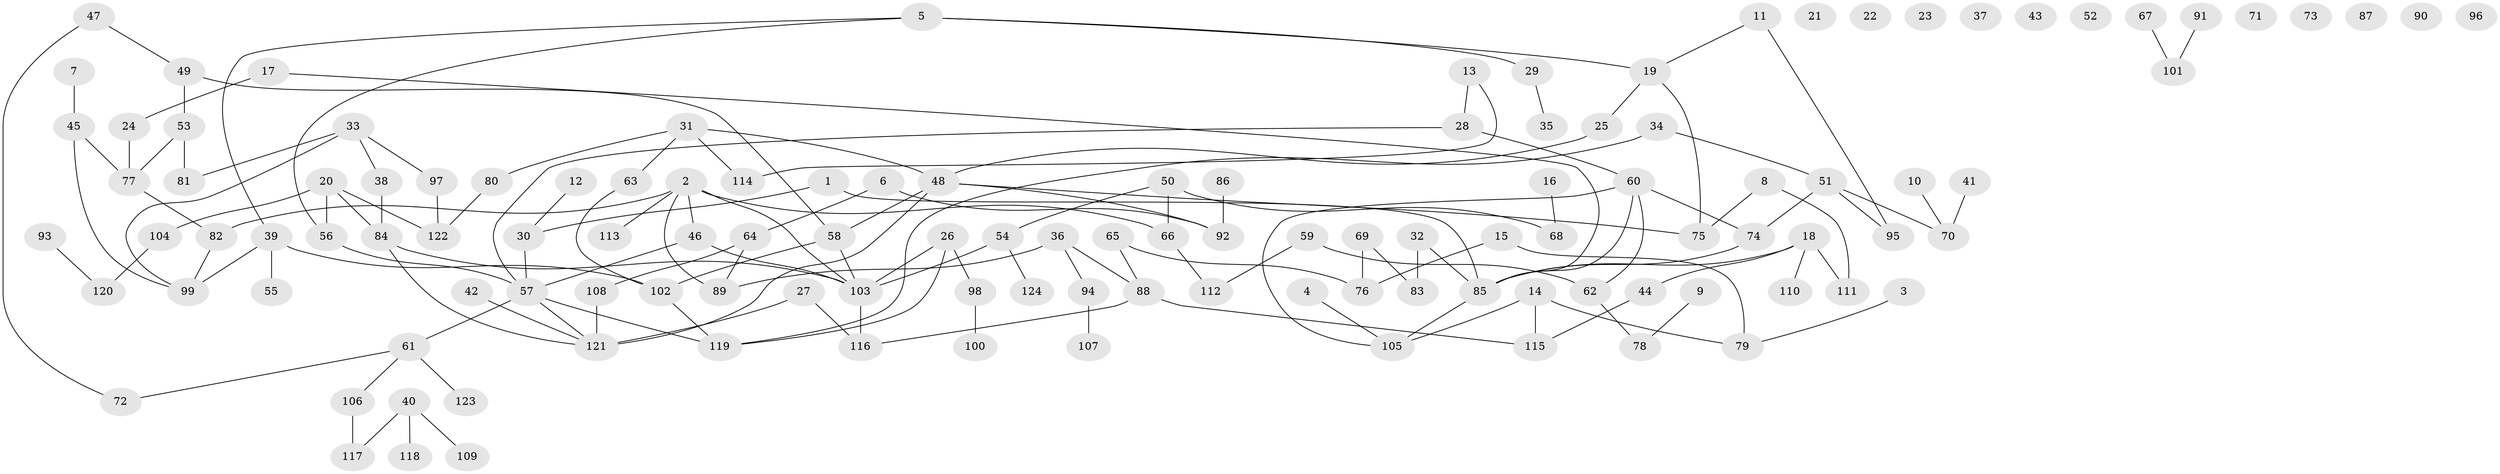 // Generated by graph-tools (version 1.1) at 2025/12/03/09/25 04:12:59]
// undirected, 124 vertices, 147 edges
graph export_dot {
graph [start="1"]
  node [color=gray90,style=filled];
  1;
  2;
  3;
  4;
  5;
  6;
  7;
  8;
  9;
  10;
  11;
  12;
  13;
  14;
  15;
  16;
  17;
  18;
  19;
  20;
  21;
  22;
  23;
  24;
  25;
  26;
  27;
  28;
  29;
  30;
  31;
  32;
  33;
  34;
  35;
  36;
  37;
  38;
  39;
  40;
  41;
  42;
  43;
  44;
  45;
  46;
  47;
  48;
  49;
  50;
  51;
  52;
  53;
  54;
  55;
  56;
  57;
  58;
  59;
  60;
  61;
  62;
  63;
  64;
  65;
  66;
  67;
  68;
  69;
  70;
  71;
  72;
  73;
  74;
  75;
  76;
  77;
  78;
  79;
  80;
  81;
  82;
  83;
  84;
  85;
  86;
  87;
  88;
  89;
  90;
  91;
  92;
  93;
  94;
  95;
  96;
  97;
  98;
  99;
  100;
  101;
  102;
  103;
  104;
  105;
  106;
  107;
  108;
  109;
  110;
  111;
  112;
  113;
  114;
  115;
  116;
  117;
  118;
  119;
  120;
  121;
  122;
  123;
  124;
  1 -- 30;
  1 -- 85;
  2 -- 46;
  2 -- 66;
  2 -- 82;
  2 -- 89;
  2 -- 103;
  2 -- 113;
  3 -- 79;
  4 -- 105;
  5 -- 19;
  5 -- 29;
  5 -- 39;
  5 -- 56;
  6 -- 64;
  6 -- 92;
  7 -- 45;
  8 -- 75;
  8 -- 111;
  9 -- 78;
  10 -- 70;
  11 -- 19;
  11 -- 95;
  12 -- 30;
  13 -- 28;
  13 -- 114;
  14 -- 79;
  14 -- 105;
  14 -- 115;
  15 -- 76;
  15 -- 79;
  16 -- 68;
  17 -- 24;
  17 -- 85;
  18 -- 44;
  18 -- 85;
  18 -- 110;
  18 -- 111;
  19 -- 25;
  19 -- 75;
  20 -- 56;
  20 -- 84;
  20 -- 104;
  20 -- 122;
  24 -- 77;
  25 -- 48;
  26 -- 98;
  26 -- 103;
  26 -- 119;
  27 -- 116;
  27 -- 121;
  28 -- 57;
  28 -- 60;
  29 -- 35;
  30 -- 57;
  31 -- 48;
  31 -- 63;
  31 -- 80;
  31 -- 114;
  32 -- 83;
  32 -- 85;
  33 -- 38;
  33 -- 81;
  33 -- 97;
  33 -- 99;
  34 -- 51;
  34 -- 119;
  36 -- 88;
  36 -- 89;
  36 -- 94;
  38 -- 84;
  39 -- 55;
  39 -- 99;
  39 -- 102;
  40 -- 109;
  40 -- 117;
  40 -- 118;
  41 -- 70;
  42 -- 121;
  44 -- 115;
  45 -- 77;
  45 -- 99;
  46 -- 57;
  46 -- 103;
  47 -- 49;
  47 -- 72;
  48 -- 58;
  48 -- 75;
  48 -- 92;
  48 -- 121;
  49 -- 53;
  49 -- 58;
  50 -- 54;
  50 -- 66;
  50 -- 68;
  51 -- 70;
  51 -- 74;
  51 -- 95;
  53 -- 77;
  53 -- 81;
  54 -- 103;
  54 -- 124;
  56 -- 57;
  57 -- 61;
  57 -- 119;
  57 -- 121;
  58 -- 102;
  58 -- 103;
  59 -- 62;
  59 -- 112;
  60 -- 62;
  60 -- 74;
  60 -- 85;
  60 -- 105;
  61 -- 72;
  61 -- 106;
  61 -- 123;
  62 -- 78;
  63 -- 102;
  64 -- 89;
  64 -- 108;
  65 -- 76;
  65 -- 88;
  66 -- 112;
  67 -- 101;
  69 -- 76;
  69 -- 83;
  74 -- 85;
  77 -- 82;
  80 -- 122;
  82 -- 99;
  84 -- 103;
  84 -- 121;
  85 -- 105;
  86 -- 92;
  88 -- 115;
  88 -- 116;
  91 -- 101;
  93 -- 120;
  94 -- 107;
  97 -- 122;
  98 -- 100;
  102 -- 119;
  103 -- 116;
  104 -- 120;
  106 -- 117;
  108 -- 121;
}
